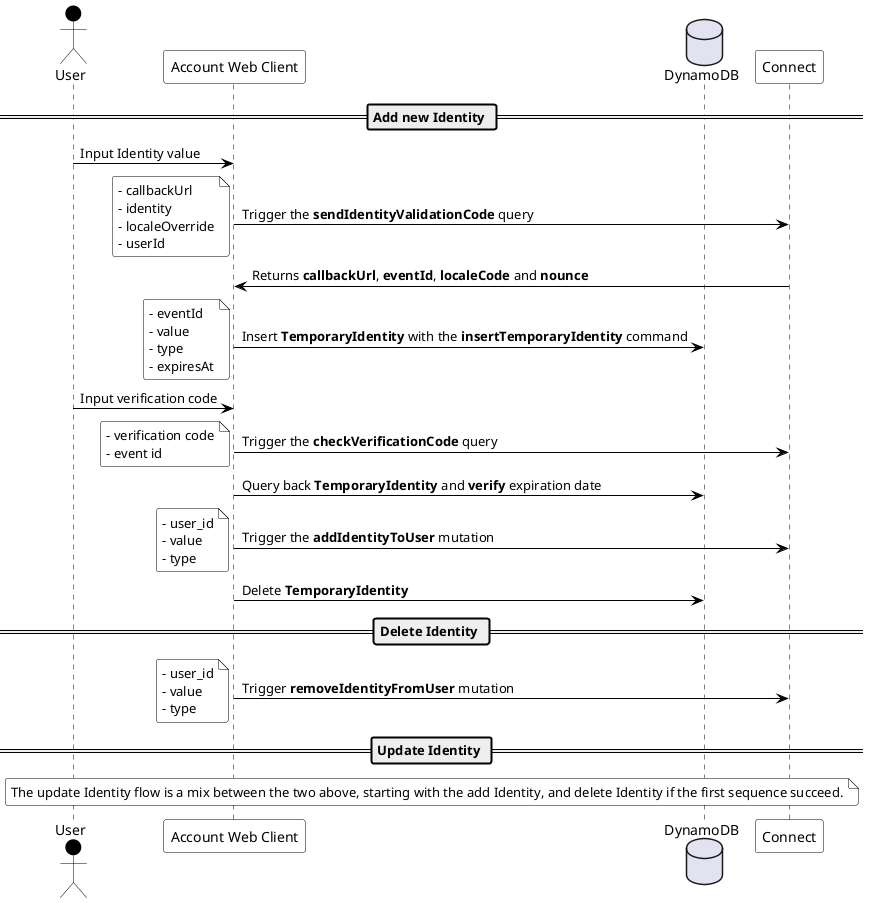 @startuml
skinparam NoteBackgroundColor #fff
skinparam NoteBorderColor #000

skinparam sequence {
	ArrowColor #000
	ActorBorderColor #000

	LifeLineBorderColor #000
	LifeLineBackgroundColor #000

	ParticipantBorderColor #000
	ParticipantBackgroundColor #fff
	ParticipantFontColor #000

	ActorBackgroundColor #000
	ActorFontColor #000

  NoteBorderColor #000
}

skinparam roundcorner 5

actor User                         as user
participant "Account Web Client"   as account
database DynamoDB                  as dynamo
participant "Connect"              as connect

== Add new Identity ==

user -> account : Input Identity value
account -> connect : Trigger the **sendIdentityValidationCode** query
note left
- callbackUrl
- identity
- localeOverride
- userId
end note
connect -> account : Returns **callbackUrl**, **eventId**, **localeCode** and **nounce**
account -> dynamo : Insert **TemporaryIdentity** with the **insertTemporaryIdentity** command
note left
- eventId
- value
- type
- expiresAt
end note
user -> account : Input verification code
account -> connect : Trigger the **checkVerificationCode** query
note left
- verification code
- event id
end note
account -> dynamo : Query back **TemporaryIdentity** and **verify** expiration date
account -> connect : Trigger the **addIdentityToUser** mutation
note left
- user_id
- value
- type
end note
account -> dynamo : Delete **TemporaryIdentity**

== Delete Identity ==

account -> connect : Trigger **removeIdentityFromUser** mutation
note left
- user_id
- value
- type
end note

== Update Identity ==

note over user, connect
The update Identity flow is a mix between the two above, starting with the add Identity, and delete Identity if the first sequence succeed.
end note
@enduml